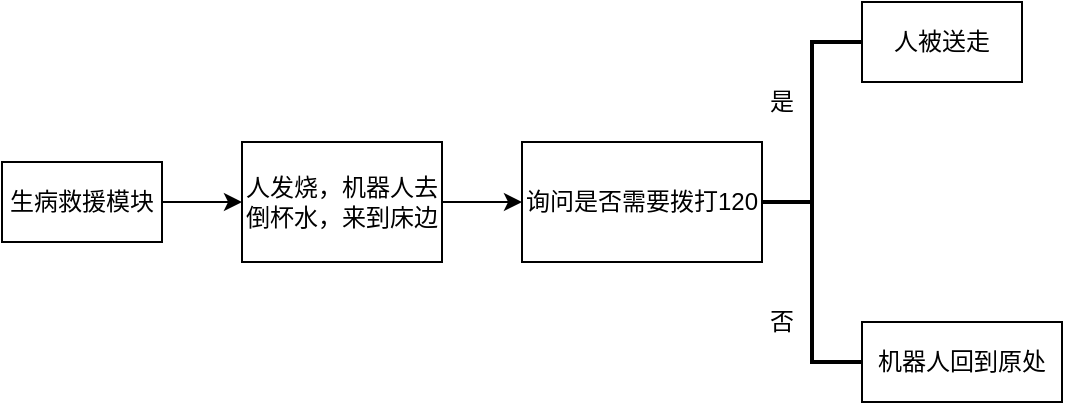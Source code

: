 <mxfile version="13.6.2" type="device"><diagram id="qRnKQam_5f1Mme5TJ294" name="第 1 页"><mxGraphModel dx="1024" dy="592" grid="1" gridSize="10" guides="1" tooltips="1" connect="1" arrows="1" fold="1" page="1" pageScale="1" pageWidth="827" pageHeight="1169" math="0" shadow="0"><root><mxCell id="0"/><mxCell id="1" parent="0"/><mxCell id="McIcA3moIUK0QAQeGHu7-1" value="生病救援模块" style="rounded=0;whiteSpace=wrap;html=1;" vertex="1" parent="1"><mxGeometry x="80" y="280" width="80" height="40" as="geometry"/></mxCell><mxCell id="McIcA3moIUK0QAQeGHu7-2" value="人发烧，机器人去倒杯水，来到床边" style="rounded=0;whiteSpace=wrap;html=1;" vertex="1" parent="1"><mxGeometry x="200" y="270" width="100" height="60" as="geometry"/></mxCell><mxCell id="McIcA3moIUK0QAQeGHu7-3" value="询问是否需要拨打120" style="rounded=0;whiteSpace=wrap;html=1;" vertex="1" parent="1"><mxGeometry x="340" y="270" width="120" height="60" as="geometry"/></mxCell><mxCell id="McIcA3moIUK0QAQeGHu7-4" value="" style="strokeWidth=2;html=1;shape=mxgraph.flowchart.annotation_2;align=left;labelPosition=right;pointerEvents=1;" vertex="1" parent="1"><mxGeometry x="460" y="220" width="50" height="160" as="geometry"/></mxCell><mxCell id="McIcA3moIUK0QAQeGHu7-5" value="是" style="text;html=1;strokeColor=none;fillColor=none;align=center;verticalAlign=middle;whiteSpace=wrap;rounded=0;" vertex="1" parent="1"><mxGeometry x="450" y="240" width="40" height="20" as="geometry"/></mxCell><mxCell id="McIcA3moIUK0QAQeGHu7-6" value="否" style="text;html=1;strokeColor=none;fillColor=none;align=center;verticalAlign=middle;whiteSpace=wrap;rounded=0;" vertex="1" parent="1"><mxGeometry x="450" y="350" width="40" height="20" as="geometry"/></mxCell><mxCell id="McIcA3moIUK0QAQeGHu7-7" value="人被送走" style="rounded=0;whiteSpace=wrap;html=1;" vertex="1" parent="1"><mxGeometry x="510" y="200" width="80" height="40" as="geometry"/></mxCell><mxCell id="McIcA3moIUK0QAQeGHu7-8" value="机器人回到原处" style="rounded=0;whiteSpace=wrap;html=1;" vertex="1" parent="1"><mxGeometry x="510" y="360" width="100" height="40" as="geometry"/></mxCell><mxCell id="McIcA3moIUK0QAQeGHu7-9" value="" style="endArrow=classic;html=1;exitX=1;exitY=0.5;exitDx=0;exitDy=0;" edge="1" parent="1" source="McIcA3moIUK0QAQeGHu7-1"><mxGeometry width="50" height="50" relative="1" as="geometry"><mxPoint x="460" y="330" as="sourcePoint"/><mxPoint x="200" y="300" as="targetPoint"/></mxGeometry></mxCell><mxCell id="McIcA3moIUK0QAQeGHu7-10" value="" style="endArrow=classic;html=1;exitX=1;exitY=0.5;exitDx=0;exitDy=0;entryX=0;entryY=0.5;entryDx=0;entryDy=0;" edge="1" parent="1" source="McIcA3moIUK0QAQeGHu7-2" target="McIcA3moIUK0QAQeGHu7-3"><mxGeometry width="50" height="50" relative="1" as="geometry"><mxPoint x="460" y="330" as="sourcePoint"/><mxPoint x="510" y="280" as="targetPoint"/></mxGeometry></mxCell></root></mxGraphModel></diagram></mxfile>